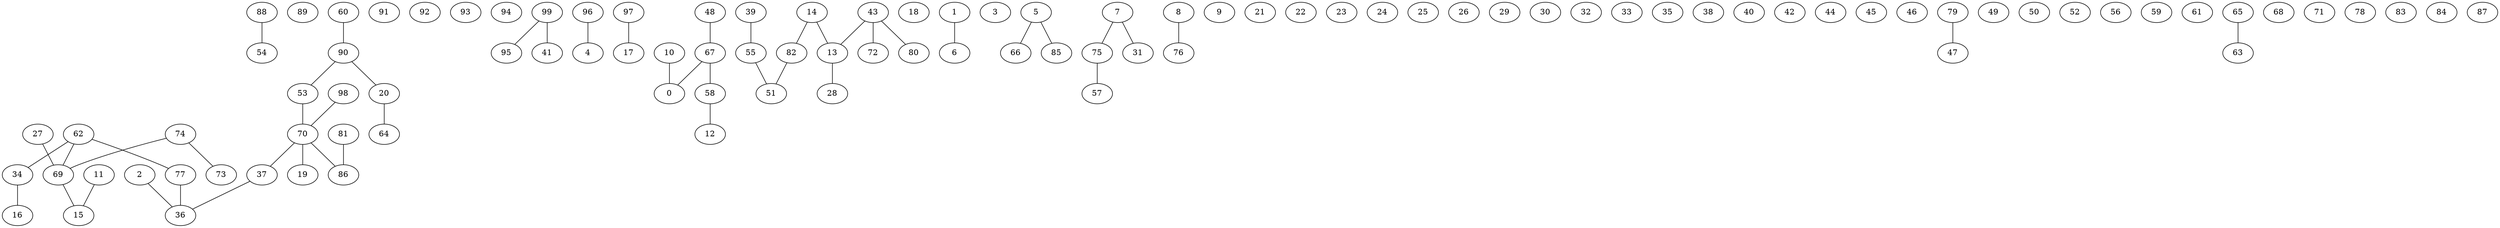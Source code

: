 graph abstract {
	88 -- {54 }
	89 -- {}
	90 -- {20 53 }
	91 -- {}
	92 -- {}
	93 -- {}
	94 -- {}
	95 -- {}
	96 -- {4 }
	97 -- {17 }
	10 -- {0 }
	98 -- {70 }
	11 -- {15 }
	99 -- {95 41 }
	12 -- {}
	13 -- {28 }
	14 -- {13 82 }
	15 -- {}
	16 -- {}
	17 -- {}
	18 -- {}
	19 -- {}
	0 -- {}
	1 -- {6 }
	2 -- {36 }
	3 -- {}
	4 -- {}
	5 -- {66 85 }
	6 -- {}
	7 -- {75 31 }
	8 -- {76 }
	9 -- {}
	20 -- {64 }
	21 -- {}
	22 -- {}
	23 -- {}
	24 -- {}
	25 -- {}
	26 -- {}
	27 -- {69 }
	28 -- {}
	29 -- {}
	30 -- {}
	31 -- {}
	32 -- {}
	33 -- {}
	34 -- {16 }
	35 -- {}
	36 -- {}
	37 -- {36 }
	38 -- {}
	39 -- {55 }
	40 -- {}
	41 -- {}
	42 -- {}
	43 -- {13 80 72 }
	44 -- {}
	45 -- {}
	46 -- {}
	47 -- {}
	48 -- {67 }
	49 -- {}
	50 -- {}
	51 -- {}
	52 -- {}
	53 -- {70 }
	54 -- {}
	55 -- {51 }
	56 -- {}
	57 -- {}
	58 -- {12 }
	59 -- {}
	60 -- {90 }
	61 -- {}
	62 -- {77 34 69 }
	63 -- {}
	64 -- {}
	65 -- {63 }
	66 -- {}
	67 -- {0 58 }
	68 -- {}
	69 -- {15 }
	70 -- {37 19 86 }
	71 -- {}
	72 -- {}
	73 -- {}
	74 -- {69 73 }
	75 -- {57 }
	76 -- {}
	77 -- {36 }
	78 -- {}
	79 -- {47 }
	80 -- {}
	81 -- {86 }
	82 -- {51 }
	83 -- {}
	84 -- {}
	85 -- {}
	86 -- {}
	87 -- {}
}